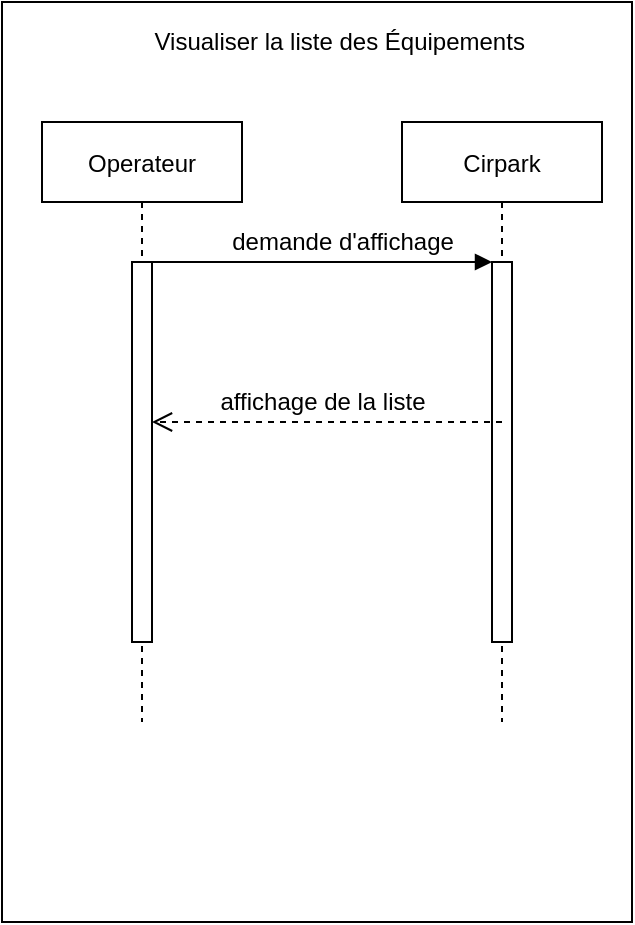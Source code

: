<mxfile version="13.6.2" type="device" pages="5"><diagram id="kgpKYQtTHZ0yAKxKKP6v" name="Visualiser équipement"><mxGraphModel dx="1422" dy="942" grid="1" gridSize="10" guides="1" tooltips="1" connect="1" arrows="1" fold="1" page="1" pageScale="1" pageWidth="850" pageHeight="1100" math="0" shadow="0"><root><mxCell id="0"/><mxCell id="1" parent="0"/><mxCell id="RaBUc5RMe9sNpUGPcf0c-15" value="" style="rounded=0;whiteSpace=wrap;html=1;" parent="1" vertex="1"><mxGeometry x="100" y="20" width="315" height="460" as="geometry"/></mxCell><mxCell id="3nuBFxr9cyL0pnOWT2aG-1" value="Operateur" style="shape=umlLifeline;perimeter=lifelinePerimeter;container=1;collapsible=0;recursiveResize=0;rounded=0;shadow=0;strokeWidth=1;" parent="1" vertex="1"><mxGeometry x="120" y="80" width="100" height="300" as="geometry"/></mxCell><mxCell id="3nuBFxr9cyL0pnOWT2aG-2" value="" style="points=[];perimeter=orthogonalPerimeter;rounded=0;shadow=0;strokeWidth=1;" parent="3nuBFxr9cyL0pnOWT2aG-1" vertex="1"><mxGeometry x="45" y="70" width="10" height="190" as="geometry"/></mxCell><mxCell id="3nuBFxr9cyL0pnOWT2aG-5" value="Cirpark" style="shape=umlLifeline;perimeter=lifelinePerimeter;container=1;collapsible=0;recursiveResize=0;rounded=0;shadow=0;strokeWidth=1;" parent="1" vertex="1"><mxGeometry x="300" y="80" width="100" height="300" as="geometry"/></mxCell><mxCell id="3nuBFxr9cyL0pnOWT2aG-6" value="" style="points=[];perimeter=orthogonalPerimeter;rounded=0;shadow=0;strokeWidth=1;" parent="3nuBFxr9cyL0pnOWT2aG-5" vertex="1"><mxGeometry x="45" y="70" width="10" height="190" as="geometry"/></mxCell><mxCell id="3nuBFxr9cyL0pnOWT2aG-7" value="" style="verticalAlign=bottom;endArrow=open;dashed=1;endSize=8;shadow=0;strokeWidth=1;" parent="1" target="3nuBFxr9cyL0pnOWT2aG-2" edge="1"><mxGeometry relative="1" as="geometry"><mxPoint x="275" y="236" as="targetPoint"/><mxPoint x="350" y="230" as="sourcePoint"/><Array as="points"><mxPoint x="320" y="230"/></Array></mxGeometry></mxCell><mxCell id="3nuBFxr9cyL0pnOWT2aG-8" value="" style="verticalAlign=bottom;endArrow=block;entryX=0;entryY=0;shadow=0;strokeWidth=1;" parent="1" source="3nuBFxr9cyL0pnOWT2aG-2" target="3nuBFxr9cyL0pnOWT2aG-6" edge="1"><mxGeometry y="10" relative="1" as="geometry"><mxPoint x="275" y="160" as="sourcePoint"/><mxPoint as="offset"/></mxGeometry></mxCell><mxCell id="RaBUc5RMe9sNpUGPcf0c-5" value="Visualiser la liste des Équipements&amp;nbsp;" style="text;html=1;align=center;verticalAlign=middle;resizable=0;points=[];autosize=1;" parent="1" vertex="1"><mxGeometry x="170" y="30" width="200" height="20" as="geometry"/></mxCell><mxCell id="RaBUc5RMe9sNpUGPcf0c-6" value="demande d'affichage" style="text;html=1;align=center;verticalAlign=middle;resizable=0;points=[];autosize=1;" parent="1" vertex="1"><mxGeometry x="205" y="130" width="130" height="20" as="geometry"/></mxCell><mxCell id="RaBUc5RMe9sNpUGPcf0c-8" value="affichage de la liste" style="text;html=1;align=center;verticalAlign=middle;resizable=0;points=[];autosize=1;" parent="1" vertex="1"><mxGeometry x="200" y="210" width="120" height="20" as="geometry"/></mxCell></root></mxGraphModel></diagram><diagram id="hXUvW1dKK6sPv-MyLmBu" name="Authentification"><mxGraphModel dx="1422" dy="942" grid="1" gridSize="10" guides="1" tooltips="1" connect="1" arrows="1" fold="1" page="1" pageScale="1" pageWidth="827" pageHeight="1169" math="0" shadow="0"><root><mxCell id="P7WwQ6JHLMsoXqTA0SCX-0"/><mxCell id="P7WwQ6JHLMsoXqTA0SCX-1" parent="P7WwQ6JHLMsoXqTA0SCX-0"/><mxCell id="3Qs9BotpHpHqheWQlOOd-0" value="" style="rounded=0;whiteSpace=wrap;html=1;" parent="P7WwQ6JHLMsoXqTA0SCX-1" vertex="1"><mxGeometry x="100" y="20" width="315" height="460" as="geometry"/></mxCell><mxCell id="3Qs9BotpHpHqheWQlOOd-1" value="Technicien" style="shape=umlLifeline;perimeter=lifelinePerimeter;container=1;collapsible=0;recursiveResize=0;rounded=0;shadow=0;strokeWidth=1;" parent="P7WwQ6JHLMsoXqTA0SCX-1" vertex="1"><mxGeometry x="120" y="80" width="100" height="300" as="geometry"/></mxCell><mxCell id="3Qs9BotpHpHqheWQlOOd-2" value="" style="points=[];perimeter=orthogonalPerimeter;rounded=0;shadow=0;strokeWidth=1;" parent="3Qs9BotpHpHqheWQlOOd-1" vertex="1"><mxGeometry x="45" y="70" width="10" height="190" as="geometry"/></mxCell><mxCell id="3Qs9BotpHpHqheWQlOOd-3" value="Cirpark" style="shape=umlLifeline;perimeter=lifelinePerimeter;container=1;collapsible=0;recursiveResize=0;rounded=0;shadow=0;strokeWidth=1;" parent="P7WwQ6JHLMsoXqTA0SCX-1" vertex="1"><mxGeometry x="300" y="80" width="100" height="300" as="geometry"/></mxCell><mxCell id="3Qs9BotpHpHqheWQlOOd-4" value="" style="points=[];perimeter=orthogonalPerimeter;rounded=0;shadow=0;strokeWidth=1;" parent="3Qs9BotpHpHqheWQlOOd-3" vertex="1"><mxGeometry x="45" y="80" width="10" height="160" as="geometry"/></mxCell><mxCell id="3Qs9BotpHpHqheWQlOOd-5" value="" style="verticalAlign=bottom;endArrow=open;dashed=1;endSize=8;shadow=0;strokeWidth=1;" parent="P7WwQ6JHLMsoXqTA0SCX-1" edge="1"><mxGeometry relative="1" as="geometry"><mxPoint x="175" y="224" as="targetPoint"/><mxPoint x="350" y="224" as="sourcePoint"/><Array as="points"><mxPoint x="320" y="224"/></Array></mxGeometry></mxCell><mxCell id="3Qs9BotpHpHqheWQlOOd-6" value="" style="verticalAlign=bottom;endArrow=block;entryX=0;entryY=0;shadow=0;strokeWidth=1;" parent="P7WwQ6JHLMsoXqTA0SCX-1" source="3Qs9BotpHpHqheWQlOOd-2" target="3Qs9BotpHpHqheWQlOOd-4" edge="1"><mxGeometry y="10" relative="1" as="geometry"><mxPoint x="275" y="160" as="sourcePoint"/><mxPoint as="offset"/></mxGeometry></mxCell><mxCell id="3Qs9BotpHpHqheWQlOOd-7" value="Authentification&amp;nbsp;" style="text;html=1;align=center;verticalAlign=middle;resizable=0;points=[];autosize=1;" parent="P7WwQ6JHLMsoXqTA0SCX-1" vertex="1"><mxGeometry x="220" y="30" width="100" height="20" as="geometry"/></mxCell><mxCell id="3Qs9BotpHpHqheWQlOOd-8" value="login + password" style="text;html=1;align=center;verticalAlign=middle;resizable=0;points=[];autosize=1;" parent="P7WwQ6JHLMsoXqTA0SCX-1" vertex="1"><mxGeometry x="205" y="140" width="110" height="20" as="geometry"/></mxCell><mxCell id="3Qs9BotpHpHqheWQlOOd-9" value="confirmation login&amp;nbsp;" style="text;html=1;align=center;verticalAlign=middle;resizable=0;points=[];autosize=1;" parent="P7WwQ6JHLMsoXqTA0SCX-1" vertex="1"><mxGeometry x="205" y="200" width="110" height="20" as="geometry"/></mxCell></root></mxGraphModel></diagram><diagram id="jtkFL7tMj9sa8gRvKtRW" name="Tester"><mxGraphModel dx="1422" dy="942" grid="1" gridSize="10" guides="1" tooltips="1" connect="1" arrows="1" fold="1" page="1" pageScale="1" pageWidth="827" pageHeight="1169" math="0" shadow="0"><root><mxCell id="03GqkX4lFlSqOPtB9ZHO-0"/><mxCell id="03GqkX4lFlSqOPtB9ZHO-1" parent="03GqkX4lFlSqOPtB9ZHO-0"/><mxCell id="osrtoD31tSXp1XoSF7ov-0" value="" style="rounded=0;whiteSpace=wrap;html=1;" parent="03GqkX4lFlSqOPtB9ZHO-1" vertex="1"><mxGeometry x="99" y="10" width="315" height="460" as="geometry"/></mxCell><mxCell id="osrtoD31tSXp1XoSF7ov-1" value="Technicien" style="shape=umlLifeline;perimeter=lifelinePerimeter;container=1;collapsible=0;recursiveResize=0;rounded=0;shadow=0;strokeWidth=1;" parent="03GqkX4lFlSqOPtB9ZHO-1" vertex="1"><mxGeometry x="120" y="80" width="100" height="300" as="geometry"/></mxCell><mxCell id="osrtoD31tSXp1XoSF7ov-2" value="" style="points=[];perimeter=orthogonalPerimeter;rounded=0;shadow=0;strokeWidth=1;" parent="osrtoD31tSXp1XoSF7ov-1" vertex="1"><mxGeometry x="45" y="70" width="10" height="210" as="geometry"/></mxCell><mxCell id="osrtoD31tSXp1XoSF7ov-3" value="Cirpark" style="shape=umlLifeline;perimeter=lifelinePerimeter;container=1;collapsible=0;recursiveResize=0;rounded=0;shadow=0;strokeWidth=1;" parent="03GqkX4lFlSqOPtB9ZHO-1" vertex="1"><mxGeometry x="300" y="80" width="100" height="300" as="geometry"/></mxCell><mxCell id="osrtoD31tSXp1XoSF7ov-4" value="" style="points=[];perimeter=orthogonalPerimeter;rounded=0;shadow=0;strokeWidth=1;" parent="osrtoD31tSXp1XoSF7ov-3" vertex="1"><mxGeometry x="45" y="80" width="10" height="190" as="geometry"/></mxCell><mxCell id="osrtoD31tSXp1XoSF7ov-7" value="tester" style="text;html=1;align=center;verticalAlign=middle;resizable=0;points=[];autosize=1;" parent="03GqkX4lFlSqOPtB9ZHO-1" vertex="1"><mxGeometry x="245" y="30" width="50" height="20" as="geometry"/></mxCell><mxCell id="osrtoD31tSXp1XoSF7ov-13" value="" style="endArrow=none;html=1;entryX=0.2;entryY=0.188;entryDx=0;entryDy=0;entryPerimeter=0;" parent="03GqkX4lFlSqOPtB9ZHO-1" target="osrtoD31tSXp1XoSF7ov-4" edge="1"><mxGeometry width="50" height="50" relative="1" as="geometry"><mxPoint x="176" y="196" as="sourcePoint"/><mxPoint x="440" y="460" as="targetPoint"/></mxGeometry></mxCell><mxCell id="T6BbyFER7rz1qINWpbQe-0" value="Authentification UC" style="rounded=0;whiteSpace=wrap;html=1;" parent="03GqkX4lFlSqOPtB9ZHO-1" vertex="1"><mxGeometry x="200" y="160" width="120" height="60" as="geometry"/></mxCell><mxCell id="vK6lavjl2oB8BnjOUqS_-0" value="" style="verticalAlign=bottom;endArrow=block;entryX=0;entryY=0;shadow=0;strokeWidth=1;" parent="03GqkX4lFlSqOPtB9ZHO-1" edge="1"><mxGeometry y="10" relative="1" as="geometry"><mxPoint x="175" y="249.5" as="sourcePoint"/><mxPoint as="offset"/><mxPoint x="345" y="249.5" as="targetPoint"/></mxGeometry></mxCell><mxCell id="vK6lavjl2oB8BnjOUqS_-1" value="Selection equipement a tester&amp;nbsp;" style="edgeLabel;html=1;align=center;verticalAlign=middle;resizable=0;points=[];" parent="vK6lavjl2oB8BnjOUqS_-0" vertex="1" connectable="0"><mxGeometry x="0.353" y="3" relative="1" as="geometry"><mxPoint x="-30" y="-6.5" as="offset"/></mxGeometry></mxCell><mxCell id="XKVF7gq0Yu7cRHXtpz_S-0" value="" style="verticalAlign=bottom;endArrow=open;dashed=1;endSize=8;shadow=0;strokeWidth=1;" parent="03GqkX4lFlSqOPtB9ZHO-1" edge="1"><mxGeometry relative="1" as="geometry"><mxPoint x="170" y="280" as="targetPoint"/><mxPoint x="345" y="280" as="sourcePoint"/><Array as="points"><mxPoint x="315" y="280"/></Array></mxGeometry></mxCell><mxCell id="XKVF7gq0Yu7cRHXtpz_S-1" value="confirmation accès à l'équipement" style="edgeLabel;html=1;align=center;verticalAlign=middle;resizable=0;points=[];" parent="XKVF7gq0Yu7cRHXtpz_S-0" vertex="1" connectable="0"><mxGeometry x="-0.154" y="-4" relative="1" as="geometry"><mxPoint x="-11" y="-6" as="offset"/></mxGeometry></mxCell><mxCell id="XKVF7gq0Yu7cRHXtpz_S-2" value="" style="verticalAlign=bottom;endArrow=block;entryX=0;entryY=0;shadow=0;strokeWidth=1;" parent="03GqkX4lFlSqOPtB9ZHO-1" edge="1"><mxGeometry y="10" relative="1" as="geometry"><mxPoint x="175" y="310" as="sourcePoint"/><mxPoint as="offset"/><mxPoint x="345" y="310" as="targetPoint"/></mxGeometry></mxCell><mxCell id="XKVF7gq0Yu7cRHXtpz_S-3" value="teste" style="edgeLabel;html=1;align=center;verticalAlign=middle;resizable=0;points=[];" parent="XKVF7gq0Yu7cRHXtpz_S-2" vertex="1" connectable="0"><mxGeometry x="0.353" y="3" relative="1" as="geometry"><mxPoint x="-30" y="-6.5" as="offset"/></mxGeometry></mxCell><mxCell id="iH7_N_xlAHZsJWqJgO8l-0" value="" style="verticalAlign=bottom;endArrow=open;dashed=1;endSize=8;shadow=0;strokeWidth=1;" parent="03GqkX4lFlSqOPtB9ZHO-1" edge="1"><mxGeometry relative="1" as="geometry"><mxPoint x="172.5" y="340" as="targetPoint"/><mxPoint x="347.5" y="340" as="sourcePoint"/><Array as="points"><mxPoint x="317.5" y="340"/></Array></mxGeometry></mxCell><mxCell id="iH7_N_xlAHZsJWqJgO8l-1" value="confirmation réussite&amp;nbsp;" style="edgeLabel;html=1;align=center;verticalAlign=middle;resizable=0;points=[];" parent="iH7_N_xlAHZsJWqJgO8l-0" vertex="1" connectable="0"><mxGeometry x="-0.091" y="-3" relative="1" as="geometry"><mxPoint x="-7.5" y="-7" as="offset"/></mxGeometry></mxCell></root></mxGraphModel></diagram><diagram id="yIbRGX1k_xmc1BIf-ei-" name="Modifier parametre"><mxGraphModel dx="1422" dy="942" grid="1" gridSize="10" guides="1" tooltips="1" connect="1" arrows="1" fold="1" page="1" pageScale="1" pageWidth="827" pageHeight="1169" math="0" shadow="0"><root><mxCell id="UM2gO2Xzau2jHInH9cmC-0"/><mxCell id="UM2gO2Xzau2jHInH9cmC-1" parent="UM2gO2Xzau2jHInH9cmC-0"/><mxCell id="nms1Rznm91QpMg0bcKmz-0" value="" style="whiteSpace=wrap;html=1;aspect=fixed;" parent="UM2gO2Xzau2jHInH9cmC-1" vertex="1"><mxGeometry x="230" y="170" width="400" height="400" as="geometry"/></mxCell><mxCell id="nms1Rznm91QpMg0bcKmz-1" value="Technicien" style="shape=umlLifeline;perimeter=lifelinePerimeter;container=1;collapsible=0;recursiveResize=0;rounded=0;shadow=0;strokeWidth=1;" parent="UM2gO2Xzau2jHInH9cmC-1" vertex="1"><mxGeometry x="290" y="220" width="100" height="340" as="geometry"/></mxCell><mxCell id="nms1Rznm91QpMg0bcKmz-2" value="" style="points=[];perimeter=orthogonalPerimeter;rounded=0;shadow=0;strokeWidth=1;" parent="nms1Rznm91QpMg0bcKmz-1" vertex="1"><mxGeometry x="45" y="70" width="10" height="230" as="geometry"/></mxCell><mxCell id="nms1Rznm91QpMg0bcKmz-3" value="Système CIRPARK" style="shape=umlLifeline;perimeter=lifelinePerimeter;container=1;collapsible=0;recursiveResize=0;rounded=0;shadow=0;strokeWidth=1;" parent="UM2gO2Xzau2jHInH9cmC-1" vertex="1"><mxGeometry x="470" y="220" width="100" height="340" as="geometry"/></mxCell><mxCell id="nms1Rznm91QpMg0bcKmz-4" value="" style="points=[];perimeter=orthogonalPerimeter;rounded=0;shadow=0;strokeWidth=1;" parent="nms1Rznm91QpMg0bcKmz-3" vertex="1"><mxGeometry x="45" y="80" width="10" height="220" as="geometry"/></mxCell><mxCell id="nms1Rznm91QpMg0bcKmz-5" value="Connection à un équipement " style="verticalAlign=bottom;endArrow=block;entryX=0;entryY=0;shadow=0;strokeWidth=1;" parent="UM2gO2Xzau2jHInH9cmC-1" edge="1"><mxGeometry relative="1" as="geometry"><mxPoint x="345" y="350" as="sourcePoint"/><mxPoint x="515" y="350" as="targetPoint"/></mxGeometry></mxCell><mxCell id="nms1Rznm91QpMg0bcKmz-6" value="Authentification UC" style="rounded=0;whiteSpace=wrap;html=1;" parent="UM2gO2Xzau2jHInH9cmC-1" vertex="1"><mxGeometry x="370" y="290" width="120" height="30" as="geometry"/></mxCell><mxCell id="nms1Rznm91QpMg0bcKmz-7" value="Visualiser état équipement UC" style="rounded=0;whiteSpace=wrap;html=1;" parent="UM2gO2Xzau2jHInH9cmC-1" vertex="1"><mxGeometry x="370" y="370" width="120" height="30" as="geometry"/></mxCell><mxCell id="nms1Rznm91QpMg0bcKmz-8" value="Modification des paramètres" style="verticalAlign=bottom;endArrow=block;entryX=0;entryY=0;shadow=0;strokeWidth=1;" parent="UM2gO2Xzau2jHInH9cmC-1" edge="1"><mxGeometry relative="1" as="geometry"><mxPoint x="345" y="430" as="sourcePoint"/><mxPoint x="515" y="430" as="targetPoint"/></mxGeometry></mxCell><mxCell id="nms1Rznm91QpMg0bcKmz-9" value="" style="endArrow=classic;html=1;dashed=1;" parent="UM2gO2Xzau2jHInH9cmC-1" edge="1"><mxGeometry width="50" height="50" relative="1" as="geometry"><mxPoint x="510" y="480" as="sourcePoint"/><mxPoint x="350" y="480" as="targetPoint"/></mxGeometry></mxCell><mxCell id="nms1Rznm91QpMg0bcKmz-10" value="&lt;font style=&quot;font-size: 11px&quot;&gt;Prise en compte des nouveaux&lt;br&gt;&amp;nbsp;paramètres&lt;/font&gt;" style="text;html=1;align=center;verticalAlign=middle;resizable=0;points=[];autosize=1;" parent="UM2gO2Xzau2jHInH9cmC-1" vertex="1"><mxGeometry x="345" y="440" width="170" height="30" as="geometry"/></mxCell><mxCell id="nms1Rznm91QpMg0bcKmz-11" value="Déconnexion" style="verticalAlign=bottom;endArrow=block;entryX=0;entryY=0;shadow=0;strokeWidth=1;" parent="UM2gO2Xzau2jHInH9cmC-1" edge="1"><mxGeometry relative="1" as="geometry"><mxPoint x="345" y="510" as="sourcePoint"/><mxPoint x="515" y="510" as="targetPoint"/></mxGeometry></mxCell><mxCell id="nms1Rznm91QpMg0bcKmz-12" value="Modifier les paramètre d'un équipement" style="text;html=1;align=center;verticalAlign=middle;resizable=0;points=[];autosize=1;fontSize=15;" parent="UM2gO2Xzau2jHInH9cmC-1" vertex="1"><mxGeometry x="290" y="180" width="280" height="20" as="geometry"/></mxCell></root></mxGraphModel></diagram><diagram id="jnEJ5GcWlPyyxzo_fIQ2" name="Visualiser état d'un équipement "><mxGraphModel dx="782" dy="766" grid="1" gridSize="10" guides="1" tooltips="1" connect="1" arrows="1" fold="1" page="1" pageScale="1" pageWidth="827" pageHeight="1169" math="0" shadow="0"><root><mxCell id="fl66wCpgRI0hYQHHQF4x-0"/><mxCell id="fl66wCpgRI0hYQHHQF4x-1" parent="fl66wCpgRI0hYQHHQF4x-0"/><mxCell id="fl66wCpgRI0hYQHHQF4x-13" value="Visualiser état équipement&amp;nbsp;" style="whiteSpace=wrap;html=1;aspect=fixed;verticalAlign=top;" parent="fl66wCpgRI0hYQHHQF4x-1" vertex="1"><mxGeometry x="180" y="290" width="400" height="400" as="geometry"/></mxCell><mxCell id="fl66wCpgRI0hYQHHQF4x-2" value="&lt;div&gt;&lt;span style=&quot;font-size: 13px&quot;&gt;Tester UC&lt;/span&gt;&lt;/div&gt;" style="html=1;align=center;" parent="fl66wCpgRI0hYQHHQF4x-1" vertex="1"><mxGeometry x="280" y="550" width="230" height="50" as="geometry"/></mxCell><mxCell id="fl66wCpgRI0hYQHHQF4x-3" value="Authentification UC" style="html=1;" parent="fl66wCpgRI0hYQHHQF4x-1" vertex="1"><mxGeometry x="280" y="430" width="230" height="50" as="geometry"/></mxCell><mxCell id="fl66wCpgRI0hYQHHQF4x-4" value="technicien" style="shape=umlLifeline;perimeter=lifelinePerimeter;container=1;collapsible=0;recursiveResize=0;rounded=0;shadow=0;strokeWidth=1;" parent="fl66wCpgRI0hYQHHQF4x-1" vertex="1"><mxGeometry x="250" y="350" width="100" height="300" as="geometry"/></mxCell><mxCell id="fl66wCpgRI0hYQHHQF4x-5" value="" style="points=[];perimeter=orthogonalPerimeter;rounded=0;shadow=0;strokeWidth=1;" parent="fl66wCpgRI0hYQHHQF4x-4" vertex="1"><mxGeometry x="45" y="70" width="10" height="220" as="geometry"/></mxCell><mxCell id="fl66wCpgRI0hYQHHQF4x-6" value="Cirpark" style="shape=umlLifeline;perimeter=lifelinePerimeter;container=1;collapsible=0;recursiveResize=0;rounded=0;shadow=0;strokeWidth=1;" parent="fl66wCpgRI0hYQHHQF4x-1" vertex="1"><mxGeometry x="430" y="350" width="100" height="300" as="geometry"/></mxCell><mxCell id="fl66wCpgRI0hYQHHQF4x-7" value="" style="points=[];perimeter=orthogonalPerimeter;rounded=0;shadow=0;strokeWidth=1;" parent="fl66wCpgRI0hYQHHQF4x-6" vertex="1"><mxGeometry x="45" y="70" width="10" height="220" as="geometry"/></mxCell><mxCell id="fl66wCpgRI0hYQHHQF4x-8" value="" style="verticalAlign=bottom;endArrow=block;shadow=0;strokeWidth=1;" parent="fl66wCpgRI0hYQHHQF4x-1" source="fl66wCpgRI0hYQHHQF4x-4" target="fl66wCpgRI0hYQHHQF4x-6" edge="1"><mxGeometry relative="1" as="geometry"><mxPoint x="319.999" y="540" as="sourcePoint"/><mxPoint x="369.23" y="500" as="targetPoint"/></mxGeometry></mxCell><mxCell id="fl66wCpgRI0hYQHHQF4x-9" value="Choisir équipement à visualiser" style="edgeLabel;html=1;align=center;verticalAlign=middle;resizable=0;points=[];" parent="fl66wCpgRI0hYQHHQF4x-8" vertex="1" connectable="0"><mxGeometry x="0.118" y="2" relative="1" as="geometry"><mxPoint x="-10" y="-8" as="offset"/></mxGeometry></mxCell><mxCell id="fl66wCpgRI0hYQHHQF4x-10" value="afficher état équipement" style="verticalAlign=bottom;endArrow=open;dashed=1;endSize=8;shadow=0;strokeWidth=1;" parent="fl66wCpgRI0hYQHHQF4x-1" source="fl66wCpgRI0hYQHHQF4x-7" target="fl66wCpgRI0hYQHHQF4x-4" edge="1"><mxGeometry relative="1" as="geometry"><mxPoint x="815" y="600" as="targetPoint"/><mxPoint x="650" y="600" as="sourcePoint"/><Array as="points"><mxPoint x="410" y="530"/></Array></mxGeometry></mxCell><mxCell id="fl66wCpgRI0hYQHHQF4x-11" value="&lt;font style=&quot;font-size: 8px&quot;&gt;opt&lt;br&gt;fonctionnement&lt;/font&gt;" style="html=1;" parent="fl66wCpgRI0hYQHHQF4x-1" vertex="1"><mxGeometry x="280" y="550" width="60" height="30" as="geometry"/></mxCell><mxCell id="fl66wCpgRI0hYQHHQF4x-12" value="signaler fin de visualtisation" style="verticalAlign=bottom;endArrow=block;shadow=0;strokeWidth=1;" parent="fl66wCpgRI0hYQHHQF4x-1" source="fl66wCpgRI0hYQHHQF4x-4" target="fl66wCpgRI0hYQHHQF4x-6" edge="1"><mxGeometry x="-0.091" relative="1" as="geometry"><mxPoint x="800" y="480" as="sourcePoint"/><mxPoint x="730" y="470" as="targetPoint"/><Array as="points"><mxPoint x="400" y="620"/></Array><mxPoint as="offset"/></mxGeometry></mxCell></root></mxGraphModel></diagram></mxfile>